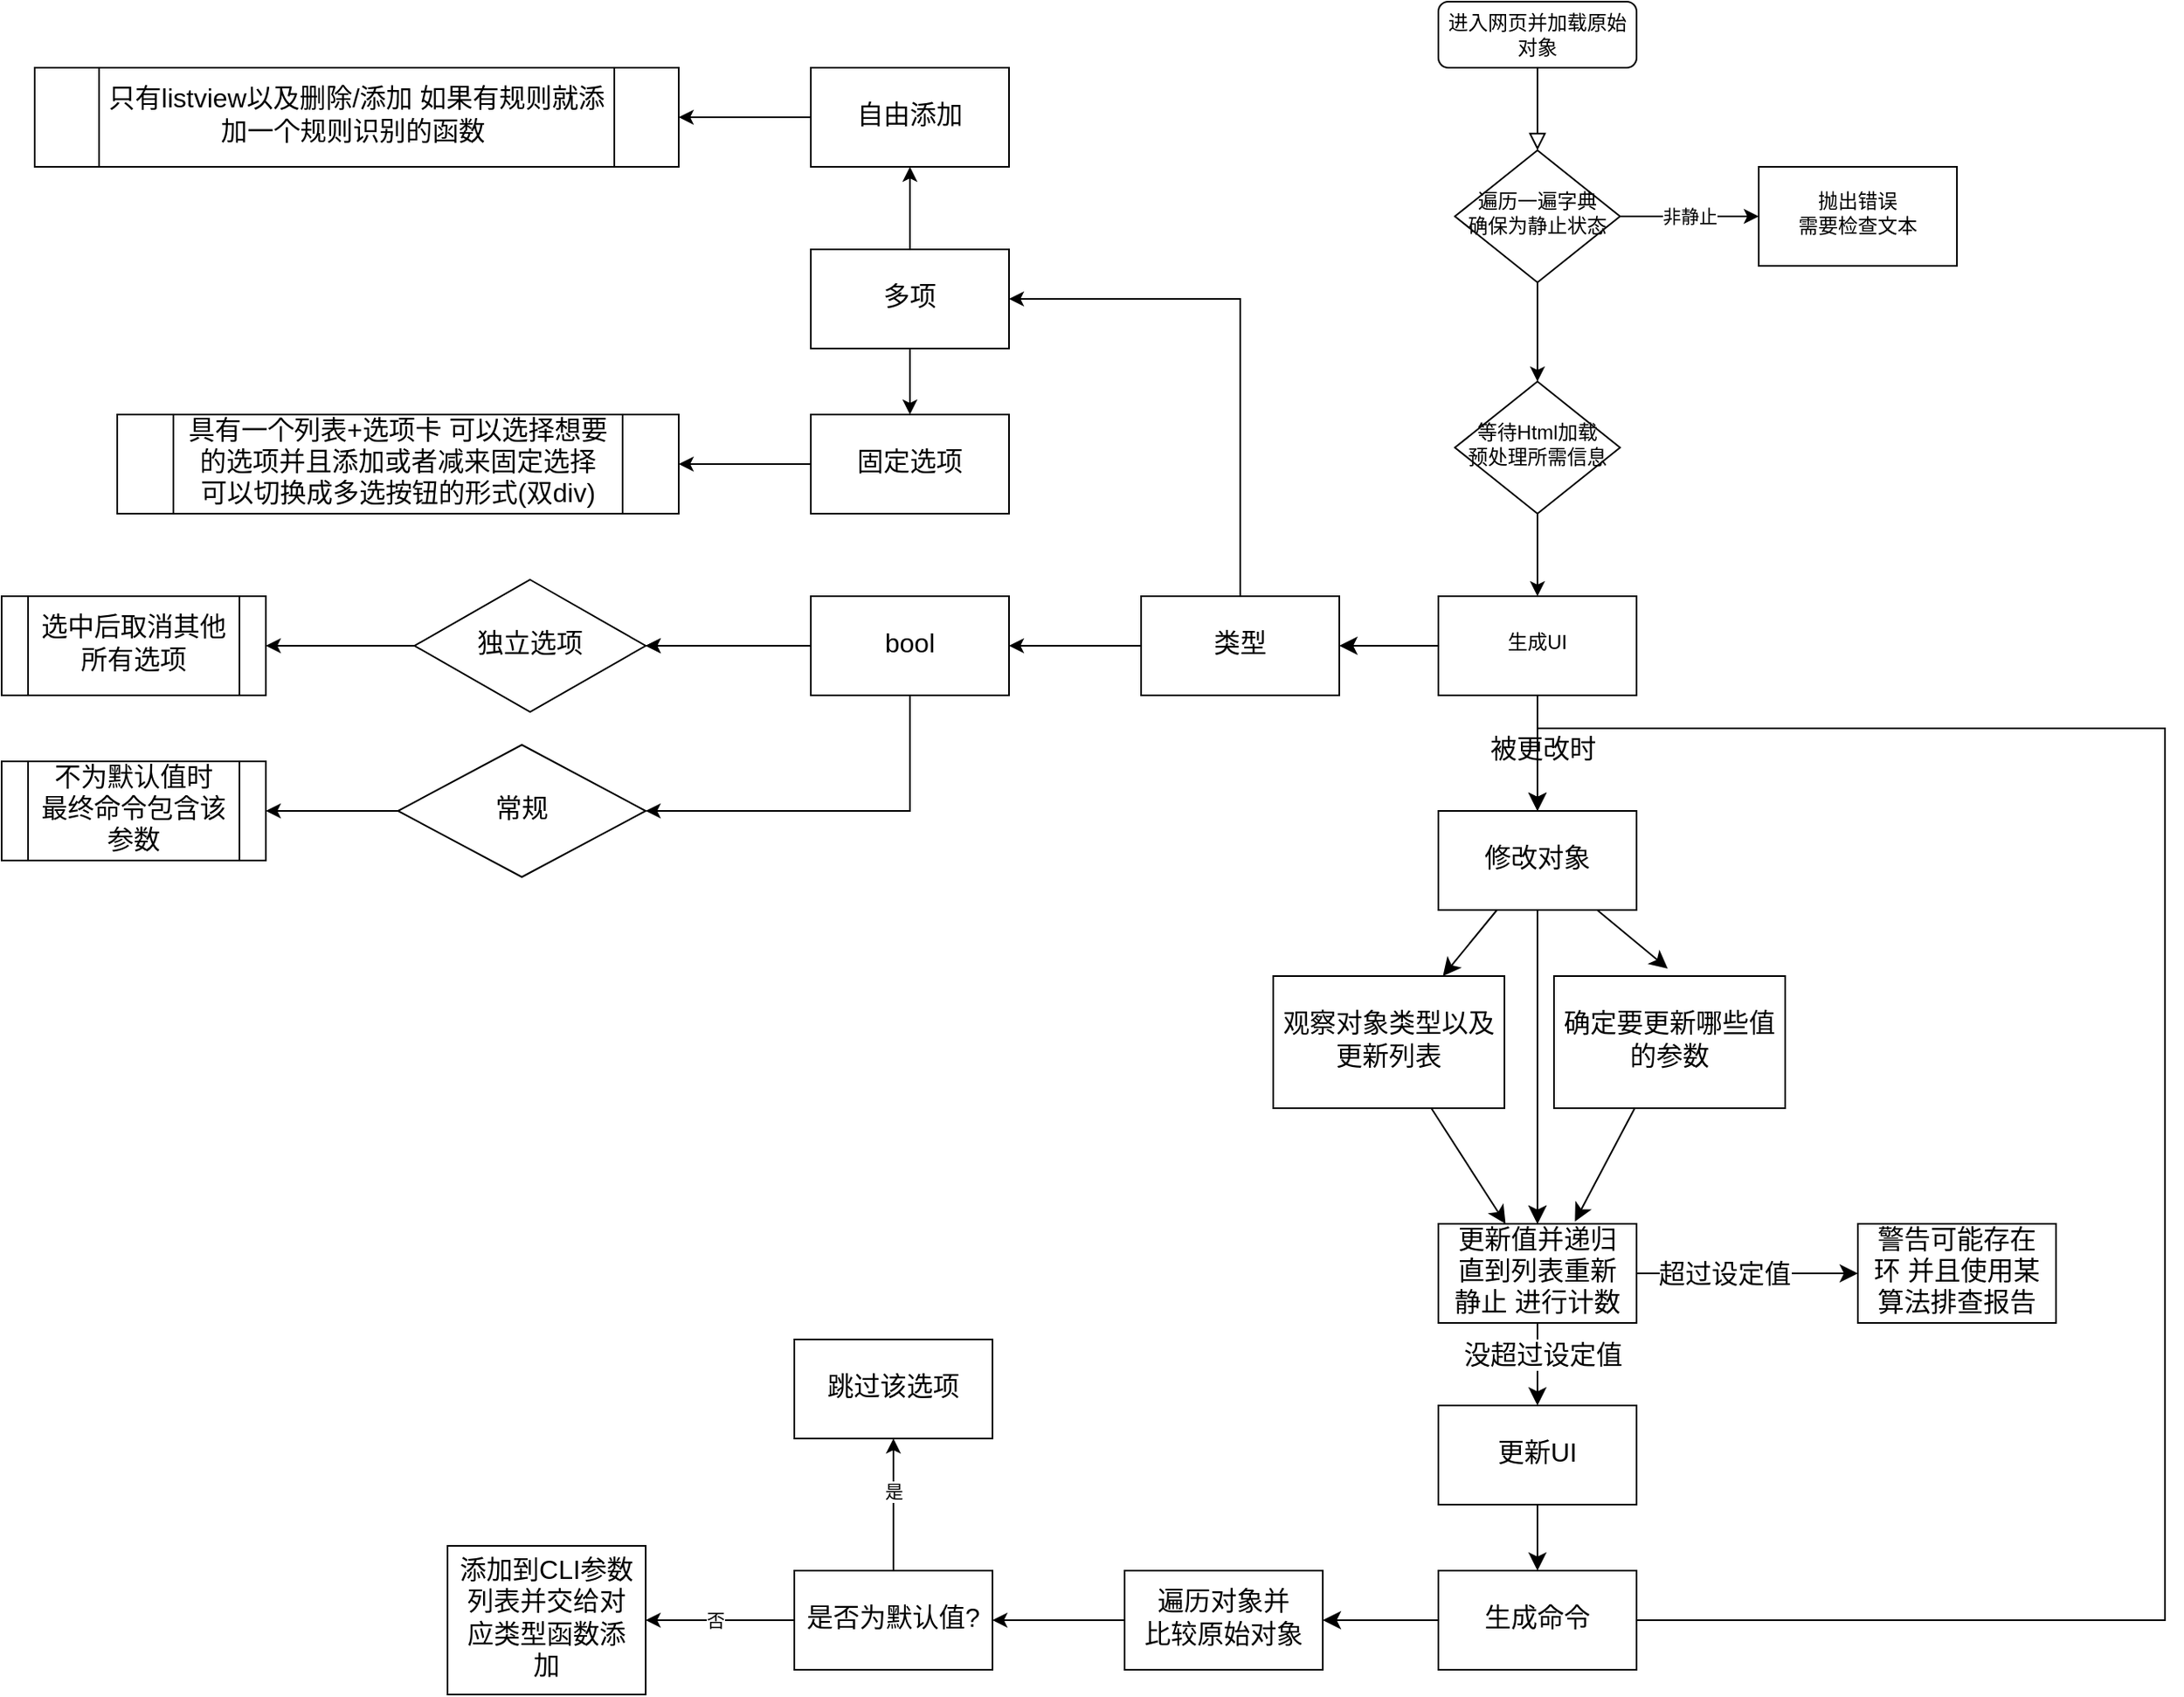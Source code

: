 <mxfile version="22.0.8" type="device">
  <diagram id="C5RBs43oDa-KdzZeNtuy" name="Page-1">
    <mxGraphModel dx="2598" dy="1241" grid="1" gridSize="10" guides="1" tooltips="1" connect="1" arrows="1" fold="1" page="1" pageScale="1" pageWidth="827" pageHeight="1169" math="0" shadow="0">
      <root>
        <mxCell id="WIyWlLk6GJQsqaUBKTNV-0" />
        <mxCell id="WIyWlLk6GJQsqaUBKTNV-1" parent="WIyWlLk6GJQsqaUBKTNV-0" />
        <mxCell id="WIyWlLk6GJQsqaUBKTNV-2" value="" style="rounded=0;html=1;jettySize=auto;orthogonalLoop=1;fontSize=11;endArrow=block;endFill=0;endSize=8;strokeWidth=1;shadow=0;labelBackgroundColor=none;edgeStyle=orthogonalEdgeStyle;" parent="WIyWlLk6GJQsqaUBKTNV-1" source="WIyWlLk6GJQsqaUBKTNV-3" target="WIyWlLk6GJQsqaUBKTNV-6" edge="1">
          <mxGeometry relative="1" as="geometry" />
        </mxCell>
        <mxCell id="WIyWlLk6GJQsqaUBKTNV-3" value="进入网页并加载原始对象" style="rounded=1;whiteSpace=wrap;html=1;fontSize=12;glass=0;strokeWidth=1;shadow=0;" parent="WIyWlLk6GJQsqaUBKTNV-1" vertex="1">
          <mxGeometry x="160" y="80" width="120" height="40" as="geometry" />
        </mxCell>
        <mxCell id="dUaE_pcicx4TaosTuNLw-1" value="" style="edgeStyle=orthogonalEdgeStyle;rounded=0;orthogonalLoop=1;jettySize=auto;html=1;" edge="1" parent="WIyWlLk6GJQsqaUBKTNV-1" source="WIyWlLk6GJQsqaUBKTNV-6" target="dUaE_pcicx4TaosTuNLw-0">
          <mxGeometry relative="1" as="geometry" />
        </mxCell>
        <mxCell id="dUaE_pcicx4TaosTuNLw-3" value="非静止" style="edgeStyle=orthogonalEdgeStyle;rounded=0;orthogonalLoop=1;jettySize=auto;html=1;" edge="1" parent="WIyWlLk6GJQsqaUBKTNV-1" source="WIyWlLk6GJQsqaUBKTNV-6" target="dUaE_pcicx4TaosTuNLw-2">
          <mxGeometry relative="1" as="geometry" />
        </mxCell>
        <mxCell id="WIyWlLk6GJQsqaUBKTNV-6" value="遍历一遍字典&lt;br&gt;确保为静止状态" style="rhombus;whiteSpace=wrap;html=1;shadow=0;fontFamily=Helvetica;fontSize=12;align=center;strokeWidth=1;spacing=6;spacingTop=-4;" parent="WIyWlLk6GJQsqaUBKTNV-1" vertex="1">
          <mxGeometry x="170" y="170" width="100" height="80" as="geometry" />
        </mxCell>
        <mxCell id="dUaE_pcicx4TaosTuNLw-5" value="" style="edgeStyle=orthogonalEdgeStyle;rounded=0;orthogonalLoop=1;jettySize=auto;html=1;" edge="1" parent="WIyWlLk6GJQsqaUBKTNV-1" source="dUaE_pcicx4TaosTuNLw-0" target="dUaE_pcicx4TaosTuNLw-4">
          <mxGeometry relative="1" as="geometry" />
        </mxCell>
        <mxCell id="dUaE_pcicx4TaosTuNLw-0" value="等待Html加载&lt;br&gt;预处理所需信息" style="rhombus;whiteSpace=wrap;html=1;shadow=0;fontFamily=Helvetica;fontSize=12;align=center;strokeWidth=1;spacing=6;spacingTop=-4;" vertex="1" parent="WIyWlLk6GJQsqaUBKTNV-1">
          <mxGeometry x="170" y="310" width="100" height="80" as="geometry" />
        </mxCell>
        <mxCell id="dUaE_pcicx4TaosTuNLw-2" value="抛出错误&lt;br&gt;需要检查文本" style="whiteSpace=wrap;html=1;shadow=0;strokeWidth=1;spacing=6;spacingTop=-4;" vertex="1" parent="WIyWlLk6GJQsqaUBKTNV-1">
          <mxGeometry x="354" y="180" width="120" height="60" as="geometry" />
        </mxCell>
        <mxCell id="dUaE_pcicx4TaosTuNLw-7" value="" style="edgeStyle=none;curved=1;rounded=0;orthogonalLoop=1;jettySize=auto;html=1;fontSize=12;startSize=8;endSize=8;" edge="1" parent="WIyWlLk6GJQsqaUBKTNV-1" source="dUaE_pcicx4TaosTuNLw-4" target="dUaE_pcicx4TaosTuNLw-6">
          <mxGeometry relative="1" as="geometry" />
        </mxCell>
        <mxCell id="dUaE_pcicx4TaosTuNLw-10" value="被更改时" style="edgeLabel;html=1;align=center;verticalAlign=middle;resizable=0;points=[];fontSize=16;" vertex="1" connectable="0" parent="dUaE_pcicx4TaosTuNLw-7">
          <mxGeometry x="-0.103" y="3" relative="1" as="geometry">
            <mxPoint as="offset" />
          </mxGeometry>
        </mxCell>
        <mxCell id="dUaE_pcicx4TaosTuNLw-9" value="" style="edgeStyle=none;curved=1;rounded=0;orthogonalLoop=1;jettySize=auto;html=1;fontSize=12;startSize=8;endSize=8;" edge="1" parent="WIyWlLk6GJQsqaUBKTNV-1" source="dUaE_pcicx4TaosTuNLw-4" target="dUaE_pcicx4TaosTuNLw-8">
          <mxGeometry relative="1" as="geometry" />
        </mxCell>
        <mxCell id="dUaE_pcicx4TaosTuNLw-4" value="生成UI" style="whiteSpace=wrap;html=1;shadow=0;strokeWidth=1;spacing=6;spacingTop=-4;" vertex="1" parent="WIyWlLk6GJQsqaUBKTNV-1">
          <mxGeometry x="160" y="440" width="120" height="60" as="geometry" />
        </mxCell>
        <mxCell id="dUaE_pcicx4TaosTuNLw-12" value="" style="edgeStyle=none;curved=1;rounded=0;orthogonalLoop=1;jettySize=auto;html=1;fontSize=12;startSize=8;endSize=8;" edge="1" parent="WIyWlLk6GJQsqaUBKTNV-1" source="dUaE_pcicx4TaosTuNLw-6" target="dUaE_pcicx4TaosTuNLw-11">
          <mxGeometry relative="1" as="geometry" />
        </mxCell>
        <mxCell id="dUaE_pcicx4TaosTuNLw-25" value="" style="edgeStyle=none;curved=1;rounded=0;orthogonalLoop=1;jettySize=auto;html=1;fontSize=12;startSize=8;endSize=8;" edge="1" parent="WIyWlLk6GJQsqaUBKTNV-1" source="dUaE_pcicx4TaosTuNLw-6" target="dUaE_pcicx4TaosTuNLw-13">
          <mxGeometry relative="1" as="geometry" />
        </mxCell>
        <mxCell id="dUaE_pcicx4TaosTuNLw-26" value="" style="edgeStyle=none;curved=1;rounded=0;orthogonalLoop=1;jettySize=auto;html=1;fontSize=12;startSize=8;endSize=8;" edge="1" parent="WIyWlLk6GJQsqaUBKTNV-1" source="dUaE_pcicx4TaosTuNLw-6" target="dUaE_pcicx4TaosTuNLw-13">
          <mxGeometry relative="1" as="geometry" />
        </mxCell>
        <mxCell id="dUaE_pcicx4TaosTuNLw-27" style="edgeStyle=none;curved=1;rounded=0;orthogonalLoop=1;jettySize=auto;html=1;fontSize=12;startSize=8;endSize=8;entryX=0.492;entryY=-0.057;entryDx=0;entryDy=0;entryPerimeter=0;" edge="1" parent="WIyWlLk6GJQsqaUBKTNV-1" source="dUaE_pcicx4TaosTuNLw-6" target="dUaE_pcicx4TaosTuNLw-28">
          <mxGeometry relative="1" as="geometry">
            <mxPoint x="270.0" y="660" as="targetPoint" />
          </mxGeometry>
        </mxCell>
        <mxCell id="dUaE_pcicx4TaosTuNLw-6" value="修改对象" style="whiteSpace=wrap;html=1;shadow=0;strokeWidth=1;spacing=6;spacingTop=-4;fontSize=16;" vertex="1" parent="WIyWlLk6GJQsqaUBKTNV-1">
          <mxGeometry x="160" y="570" width="120" height="60" as="geometry" />
        </mxCell>
        <mxCell id="dUaE_pcicx4TaosTuNLw-62" value="" style="edgeStyle=orthogonalEdgeStyle;rounded=0;orthogonalLoop=1;jettySize=auto;html=1;fontFamily=Helvetica;fontSize=16;fontColor=default;" edge="1" parent="WIyWlLk6GJQsqaUBKTNV-1" source="dUaE_pcicx4TaosTuNLw-8" target="dUaE_pcicx4TaosTuNLw-61">
          <mxGeometry relative="1" as="geometry" />
        </mxCell>
        <mxCell id="dUaE_pcicx4TaosTuNLw-75" value="" style="edgeStyle=orthogonalEdgeStyle;rounded=0;orthogonalLoop=1;jettySize=auto;html=1;fontFamily=Helvetica;fontSize=16;fontColor=default;" edge="1" parent="WIyWlLk6GJQsqaUBKTNV-1" source="dUaE_pcicx4TaosTuNLw-8" target="dUaE_pcicx4TaosTuNLw-74">
          <mxGeometry relative="1" as="geometry">
            <Array as="points">
              <mxPoint x="40" y="260" />
            </Array>
          </mxGeometry>
        </mxCell>
        <mxCell id="dUaE_pcicx4TaosTuNLw-8" value="类型" style="whiteSpace=wrap;html=1;shadow=0;strokeWidth=1;spacing=6;spacingTop=-4;fontSize=16;" vertex="1" parent="WIyWlLk6GJQsqaUBKTNV-1">
          <mxGeometry x="-20" y="440" width="120" height="60" as="geometry" />
        </mxCell>
        <mxCell id="dUaE_pcicx4TaosTuNLw-14" value="" style="edgeStyle=none;curved=1;rounded=0;orthogonalLoop=1;jettySize=auto;html=1;fontSize=12;startSize=8;endSize=8;" edge="1" parent="WIyWlLk6GJQsqaUBKTNV-1" source="dUaE_pcicx4TaosTuNLw-11" target="dUaE_pcicx4TaosTuNLw-13">
          <mxGeometry relative="1" as="geometry" />
        </mxCell>
        <mxCell id="dUaE_pcicx4TaosTuNLw-11" value="观察对象类型以及更新列表" style="whiteSpace=wrap;html=1;fontSize=16;shadow=0;strokeWidth=1;spacing=6;spacingTop=-4;" vertex="1" parent="WIyWlLk6GJQsqaUBKTNV-1">
          <mxGeometry x="60" y="670" width="140" height="80" as="geometry" />
        </mxCell>
        <mxCell id="dUaE_pcicx4TaosTuNLw-16" value="" style="edgeStyle=none;curved=1;rounded=0;orthogonalLoop=1;jettySize=auto;html=1;fontSize=12;startSize=8;endSize=8;" edge="1" parent="WIyWlLk6GJQsqaUBKTNV-1" source="dUaE_pcicx4TaosTuNLw-13" target="dUaE_pcicx4TaosTuNLw-15">
          <mxGeometry relative="1" as="geometry" />
        </mxCell>
        <mxCell id="dUaE_pcicx4TaosTuNLw-17" value="超过设定值" style="edgeLabel;html=1;align=center;verticalAlign=middle;resizable=0;points=[];fontSize=16;" vertex="1" connectable="0" parent="dUaE_pcicx4TaosTuNLw-16">
          <mxGeometry x="-0.215" relative="1" as="geometry">
            <mxPoint as="offset" />
          </mxGeometry>
        </mxCell>
        <mxCell id="dUaE_pcicx4TaosTuNLw-19" value="" style="edgeStyle=none;curved=1;rounded=0;orthogonalLoop=1;jettySize=auto;html=1;fontSize=12;startSize=8;endSize=8;" edge="1" parent="WIyWlLk6GJQsqaUBKTNV-1" source="dUaE_pcicx4TaosTuNLw-13" target="dUaE_pcicx4TaosTuNLw-18">
          <mxGeometry relative="1" as="geometry" />
        </mxCell>
        <mxCell id="dUaE_pcicx4TaosTuNLw-20" value="没超过设定值" style="edgeLabel;html=1;align=center;verticalAlign=middle;resizable=0;points=[];fontSize=16;" vertex="1" connectable="0" parent="dUaE_pcicx4TaosTuNLw-19">
          <mxGeometry x="-0.246" y="3" relative="1" as="geometry">
            <mxPoint as="offset" />
          </mxGeometry>
        </mxCell>
        <mxCell id="dUaE_pcicx4TaosTuNLw-13" value="更新值并递归 直到列表重新静止 进行计数" style="whiteSpace=wrap;html=1;fontSize=16;shadow=0;strokeWidth=1;spacing=6;spacingTop=-4;" vertex="1" parent="WIyWlLk6GJQsqaUBKTNV-1">
          <mxGeometry x="160" y="820" width="120" height="60" as="geometry" />
        </mxCell>
        <mxCell id="dUaE_pcicx4TaosTuNLw-15" value="警告可能存在环 并且使用某算法排查报告" style="whiteSpace=wrap;html=1;fontSize=16;shadow=0;strokeWidth=1;spacing=6;spacingTop=-4;" vertex="1" parent="WIyWlLk6GJQsqaUBKTNV-1">
          <mxGeometry x="414" y="820" width="120" height="60" as="geometry" />
        </mxCell>
        <mxCell id="dUaE_pcicx4TaosTuNLw-22" value="" style="edgeStyle=none;curved=1;rounded=0;orthogonalLoop=1;jettySize=auto;html=1;fontSize=12;startSize=8;endSize=8;" edge="1" parent="WIyWlLk6GJQsqaUBKTNV-1" source="dUaE_pcicx4TaosTuNLw-18" target="dUaE_pcicx4TaosTuNLw-21">
          <mxGeometry relative="1" as="geometry" />
        </mxCell>
        <mxCell id="dUaE_pcicx4TaosTuNLw-18" value="更新UI" style="whiteSpace=wrap;html=1;fontSize=16;shadow=0;strokeWidth=1;spacing=6;spacingTop=-4;" vertex="1" parent="WIyWlLk6GJQsqaUBKTNV-1">
          <mxGeometry x="160" y="930" width="120" height="60" as="geometry" />
        </mxCell>
        <mxCell id="dUaE_pcicx4TaosTuNLw-24" value="" style="edgeStyle=none;curved=1;rounded=0;orthogonalLoop=1;jettySize=auto;html=1;fontSize=12;startSize=8;endSize=8;" edge="1" parent="WIyWlLk6GJQsqaUBKTNV-1" source="dUaE_pcicx4TaosTuNLw-21" target="dUaE_pcicx4TaosTuNLw-23">
          <mxGeometry relative="1" as="geometry" />
        </mxCell>
        <mxCell id="dUaE_pcicx4TaosTuNLw-31" style="edgeStyle=orthogonalEdgeStyle;rounded=0;orthogonalLoop=1;jettySize=auto;html=1;fontSize=12;startSize=8;endSize=8;entryX=0.5;entryY=0;entryDx=0;entryDy=0;exitX=1;exitY=0.5;exitDx=0;exitDy=0;" edge="1" parent="WIyWlLk6GJQsqaUBKTNV-1" source="dUaE_pcicx4TaosTuNLw-21" target="dUaE_pcicx4TaosTuNLw-6">
          <mxGeometry relative="1" as="geometry">
            <mxPoint x="230" y="520" as="targetPoint" />
            <mxPoint x="270" y="1000" as="sourcePoint" />
            <Array as="points">
              <mxPoint x="600" y="1060" />
              <mxPoint x="600" y="520" />
              <mxPoint x="220" y="520" />
            </Array>
          </mxGeometry>
        </mxCell>
        <mxCell id="dUaE_pcicx4TaosTuNLw-21" value="生成命令" style="whiteSpace=wrap;html=1;fontSize=16;shadow=0;strokeWidth=1;spacing=6;spacingTop=-4;" vertex="1" parent="WIyWlLk6GJQsqaUBKTNV-1">
          <mxGeometry x="160" y="1030" width="120" height="60" as="geometry" />
        </mxCell>
        <mxCell id="dUaE_pcicx4TaosTuNLw-36" value="" style="edgeStyle=orthogonalEdgeStyle;rounded=0;orthogonalLoop=1;jettySize=auto;html=1;" edge="1" parent="WIyWlLk6GJQsqaUBKTNV-1" source="dUaE_pcicx4TaosTuNLw-23" target="dUaE_pcicx4TaosTuNLw-35">
          <mxGeometry relative="1" as="geometry" />
        </mxCell>
        <mxCell id="dUaE_pcicx4TaosTuNLw-23" value="遍历对象并&lt;br&gt;比较原始对象" style="whiteSpace=wrap;html=1;fontSize=16;shadow=0;strokeWidth=1;spacing=6;spacingTop=-4;" vertex="1" parent="WIyWlLk6GJQsqaUBKTNV-1">
          <mxGeometry x="-30" y="1030" width="120" height="60" as="geometry" />
        </mxCell>
        <mxCell id="dUaE_pcicx4TaosTuNLw-29" value="" style="edgeStyle=none;curved=1;rounded=0;orthogonalLoop=1;jettySize=auto;html=1;fontSize=12;startSize=8;endSize=8;entryX=0.689;entryY=-0.023;entryDx=0;entryDy=0;entryPerimeter=0;" edge="1" parent="WIyWlLk6GJQsqaUBKTNV-1" source="dUaE_pcicx4TaosTuNLw-28" target="dUaE_pcicx4TaosTuNLw-13">
          <mxGeometry relative="1" as="geometry" />
        </mxCell>
        <mxCell id="dUaE_pcicx4TaosTuNLw-28" value="确定要更新哪些值的参数" style="whiteSpace=wrap;html=1;fontSize=16;shadow=0;strokeWidth=1;spacing=6;spacingTop=-4;" vertex="1" parent="WIyWlLk6GJQsqaUBKTNV-1">
          <mxGeometry x="230" y="670" width="140" height="80" as="geometry" />
        </mxCell>
        <mxCell id="dUaE_pcicx4TaosTuNLw-38" value="" style="edgeStyle=orthogonalEdgeStyle;rounded=0;orthogonalLoop=1;jettySize=auto;html=1;" edge="1" parent="WIyWlLk6GJQsqaUBKTNV-1" source="dUaE_pcicx4TaosTuNLw-35" target="dUaE_pcicx4TaosTuNLw-37">
          <mxGeometry relative="1" as="geometry" />
        </mxCell>
        <mxCell id="dUaE_pcicx4TaosTuNLw-39" value="是" style="edgeLabel;html=1;align=center;verticalAlign=middle;resizable=0;points=[];" vertex="1" connectable="0" parent="dUaE_pcicx4TaosTuNLw-38">
          <mxGeometry x="0.21" relative="1" as="geometry">
            <mxPoint as="offset" />
          </mxGeometry>
        </mxCell>
        <mxCell id="dUaE_pcicx4TaosTuNLw-41" value="" style="edgeStyle=orthogonalEdgeStyle;rounded=0;orthogonalLoop=1;jettySize=auto;html=1;" edge="1" parent="WIyWlLk6GJQsqaUBKTNV-1" source="dUaE_pcicx4TaosTuNLw-35" target="dUaE_pcicx4TaosTuNLw-40">
          <mxGeometry relative="1" as="geometry" />
        </mxCell>
        <mxCell id="dUaE_pcicx4TaosTuNLw-42" value="否" style="edgeLabel;html=1;align=center;verticalAlign=middle;resizable=0;points=[];" vertex="1" connectable="0" parent="dUaE_pcicx4TaosTuNLw-41">
          <mxGeometry x="0.066" relative="1" as="geometry">
            <mxPoint as="offset" />
          </mxGeometry>
        </mxCell>
        <mxCell id="dUaE_pcicx4TaosTuNLw-35" value="是否为默认值?" style="whiteSpace=wrap;html=1;fontSize=16;shadow=0;strokeWidth=1;spacing=6;spacingTop=-4;" vertex="1" parent="WIyWlLk6GJQsqaUBKTNV-1">
          <mxGeometry x="-230" y="1030" width="120" height="60" as="geometry" />
        </mxCell>
        <mxCell id="dUaE_pcicx4TaosTuNLw-37" value="跳过该选项" style="whiteSpace=wrap;html=1;fontSize=16;shadow=0;strokeWidth=1;spacing=6;spacingTop=-4;" vertex="1" parent="WIyWlLk6GJQsqaUBKTNV-1">
          <mxGeometry x="-230" y="890" width="120" height="60" as="geometry" />
        </mxCell>
        <mxCell id="dUaE_pcicx4TaosTuNLw-40" value="添加到CLI参数列表并交给对应类型函数添加" style="whiteSpace=wrap;html=1;fontSize=16;shadow=0;strokeWidth=1;spacing=6;spacingTop=-4;" vertex="1" parent="WIyWlLk6GJQsqaUBKTNV-1">
          <mxGeometry x="-440" y="1015" width="120" height="90" as="geometry" />
        </mxCell>
        <mxCell id="dUaE_pcicx4TaosTuNLw-64" value="" style="edgeStyle=orthogonalEdgeStyle;rounded=0;orthogonalLoop=1;jettySize=auto;html=1;fontFamily=Helvetica;fontSize=16;fontColor=default;" edge="1" parent="WIyWlLk6GJQsqaUBKTNV-1" source="dUaE_pcicx4TaosTuNLw-61" target="dUaE_pcicx4TaosTuNLw-63">
          <mxGeometry relative="1" as="geometry" />
        </mxCell>
        <mxCell id="dUaE_pcicx4TaosTuNLw-65" value="" style="edgeStyle=orthogonalEdgeStyle;rounded=0;orthogonalLoop=1;jettySize=auto;html=1;fontFamily=Helvetica;fontSize=16;fontColor=default;" edge="1" parent="WIyWlLk6GJQsqaUBKTNV-1" source="dUaE_pcicx4TaosTuNLw-61" target="dUaE_pcicx4TaosTuNLw-63">
          <mxGeometry relative="1" as="geometry" />
        </mxCell>
        <mxCell id="dUaE_pcicx4TaosTuNLw-67" value="" style="edgeStyle=orthogonalEdgeStyle;rounded=0;orthogonalLoop=1;jettySize=auto;html=1;fontFamily=Helvetica;fontSize=16;fontColor=default;" edge="1" parent="WIyWlLk6GJQsqaUBKTNV-1" source="dUaE_pcicx4TaosTuNLw-61" target="dUaE_pcicx4TaosTuNLw-66">
          <mxGeometry relative="1" as="geometry">
            <Array as="points">
              <mxPoint x="-160" y="570" />
            </Array>
          </mxGeometry>
        </mxCell>
        <mxCell id="dUaE_pcicx4TaosTuNLw-61" value="bool" style="whiteSpace=wrap;html=1;fontSize=16;shadow=0;strokeWidth=1;spacing=6;spacingTop=-4;" vertex="1" parent="WIyWlLk6GJQsqaUBKTNV-1">
          <mxGeometry x="-220" y="440" width="120" height="60" as="geometry" />
        </mxCell>
        <mxCell id="dUaE_pcicx4TaosTuNLw-71" value="" style="edgeStyle=orthogonalEdgeStyle;rounded=0;orthogonalLoop=1;jettySize=auto;html=1;fontFamily=Helvetica;fontSize=16;fontColor=default;" edge="1" parent="WIyWlLk6GJQsqaUBKTNV-1" source="dUaE_pcicx4TaosTuNLw-63" target="dUaE_pcicx4TaosTuNLw-70">
          <mxGeometry relative="1" as="geometry" />
        </mxCell>
        <mxCell id="dUaE_pcicx4TaosTuNLw-63" value="独立选项" style="rhombus;whiteSpace=wrap;html=1;fontSize=16;shadow=0;strokeWidth=1;spacing=6;spacingTop=-4;" vertex="1" parent="WIyWlLk6GJQsqaUBKTNV-1">
          <mxGeometry x="-460" y="430" width="140" height="80" as="geometry" />
        </mxCell>
        <mxCell id="dUaE_pcicx4TaosTuNLw-73" value="" style="edgeStyle=orthogonalEdgeStyle;rounded=0;orthogonalLoop=1;jettySize=auto;html=1;fontFamily=Helvetica;fontSize=16;fontColor=default;" edge="1" parent="WIyWlLk6GJQsqaUBKTNV-1" source="dUaE_pcicx4TaosTuNLw-66" target="dUaE_pcicx4TaosTuNLw-72">
          <mxGeometry relative="1" as="geometry" />
        </mxCell>
        <mxCell id="dUaE_pcicx4TaosTuNLw-66" value="常规" style="rhombus;whiteSpace=wrap;html=1;fontSize=16;shadow=0;strokeWidth=1;spacing=6;spacingTop=-4;" vertex="1" parent="WIyWlLk6GJQsqaUBKTNV-1">
          <mxGeometry x="-470" y="530" width="150" height="80" as="geometry" />
        </mxCell>
        <mxCell id="dUaE_pcicx4TaosTuNLw-70" value="选中后取消其他所有选项" style="shape=process;whiteSpace=wrap;html=1;backgroundOutline=1;fontSize=16;shadow=0;strokeWidth=1;spacing=6;spacingTop=-4;" vertex="1" parent="WIyWlLk6GJQsqaUBKTNV-1">
          <mxGeometry x="-710" y="440" width="160" height="60" as="geometry" />
        </mxCell>
        <mxCell id="dUaE_pcicx4TaosTuNLw-72" value="不为默认值时&lt;br&gt;最终命令包含该参数" style="shape=process;whiteSpace=wrap;html=1;backgroundOutline=1;fontSize=16;shadow=0;strokeWidth=1;spacing=6;spacingTop=-4;" vertex="1" parent="WIyWlLk6GJQsqaUBKTNV-1">
          <mxGeometry x="-710" y="540" width="160" height="60" as="geometry" />
        </mxCell>
        <mxCell id="dUaE_pcicx4TaosTuNLw-77" value="" style="edgeStyle=orthogonalEdgeStyle;rounded=0;orthogonalLoop=1;jettySize=auto;html=1;fontFamily=Helvetica;fontSize=16;fontColor=default;" edge="1" parent="WIyWlLk6GJQsqaUBKTNV-1" source="dUaE_pcicx4TaosTuNLw-74" target="dUaE_pcicx4TaosTuNLw-76">
          <mxGeometry relative="1" as="geometry" />
        </mxCell>
        <mxCell id="dUaE_pcicx4TaosTuNLw-79" value="" style="edgeStyle=orthogonalEdgeStyle;rounded=0;orthogonalLoop=1;jettySize=auto;html=1;fontFamily=Helvetica;fontSize=16;fontColor=default;" edge="1" parent="WIyWlLk6GJQsqaUBKTNV-1" source="dUaE_pcicx4TaosTuNLw-74" target="dUaE_pcicx4TaosTuNLw-78">
          <mxGeometry relative="1" as="geometry" />
        </mxCell>
        <mxCell id="dUaE_pcicx4TaosTuNLw-74" value="多项" style="whiteSpace=wrap;html=1;fontSize=16;shadow=0;strokeWidth=1;spacing=6;spacingTop=-4;" vertex="1" parent="WIyWlLk6GJQsqaUBKTNV-1">
          <mxGeometry x="-220" y="230" width="120" height="60" as="geometry" />
        </mxCell>
        <mxCell id="dUaE_pcicx4TaosTuNLw-87" value="" style="edgeStyle=orthogonalEdgeStyle;rounded=0;orthogonalLoop=1;jettySize=auto;html=1;fontFamily=Helvetica;fontSize=16;fontColor=default;" edge="1" parent="WIyWlLk6GJQsqaUBKTNV-1" source="dUaE_pcicx4TaosTuNLw-76" target="dUaE_pcicx4TaosTuNLw-86">
          <mxGeometry relative="1" as="geometry" />
        </mxCell>
        <mxCell id="dUaE_pcicx4TaosTuNLw-76" value="自由添加" style="whiteSpace=wrap;html=1;fontSize=16;shadow=0;strokeWidth=1;spacing=6;spacingTop=-4;" vertex="1" parent="WIyWlLk6GJQsqaUBKTNV-1">
          <mxGeometry x="-220" y="120" width="120" height="60" as="geometry" />
        </mxCell>
        <mxCell id="dUaE_pcicx4TaosTuNLw-83" value="" style="edgeStyle=orthogonalEdgeStyle;rounded=0;orthogonalLoop=1;jettySize=auto;html=1;fontFamily=Helvetica;fontSize=16;fontColor=default;" edge="1" parent="WIyWlLk6GJQsqaUBKTNV-1" source="dUaE_pcicx4TaosTuNLw-78" target="dUaE_pcicx4TaosTuNLw-82">
          <mxGeometry relative="1" as="geometry" />
        </mxCell>
        <mxCell id="dUaE_pcicx4TaosTuNLw-78" value="固定选项" style="whiteSpace=wrap;html=1;fontSize=16;shadow=0;strokeWidth=1;spacing=6;spacingTop=-4;" vertex="1" parent="WIyWlLk6GJQsqaUBKTNV-1">
          <mxGeometry x="-220" y="330" width="120" height="60" as="geometry" />
        </mxCell>
        <mxCell id="dUaE_pcicx4TaosTuNLw-82" value="具有一个列表+选项卡 可以选择想要的选项并且添加或者减来固定选择&lt;br&gt;可以切换成多选按钮的形式(双div)" style="shape=process;whiteSpace=wrap;html=1;backgroundOutline=1;fontSize=16;shadow=0;strokeWidth=1;spacing=6;spacingTop=-4;" vertex="1" parent="WIyWlLk6GJQsqaUBKTNV-1">
          <mxGeometry x="-640" y="330" width="340" height="60" as="geometry" />
        </mxCell>
        <mxCell id="dUaE_pcicx4TaosTuNLw-86" value="只有listview以及删除/添加 如果有规则就添加一个规则识别的函数&amp;nbsp;" style="shape=process;whiteSpace=wrap;html=1;backgroundOutline=1;fontSize=16;shadow=0;strokeWidth=1;spacing=6;spacingTop=-4;" vertex="1" parent="WIyWlLk6GJQsqaUBKTNV-1">
          <mxGeometry x="-690" y="120" width="390" height="60" as="geometry" />
        </mxCell>
      </root>
    </mxGraphModel>
  </diagram>
</mxfile>

